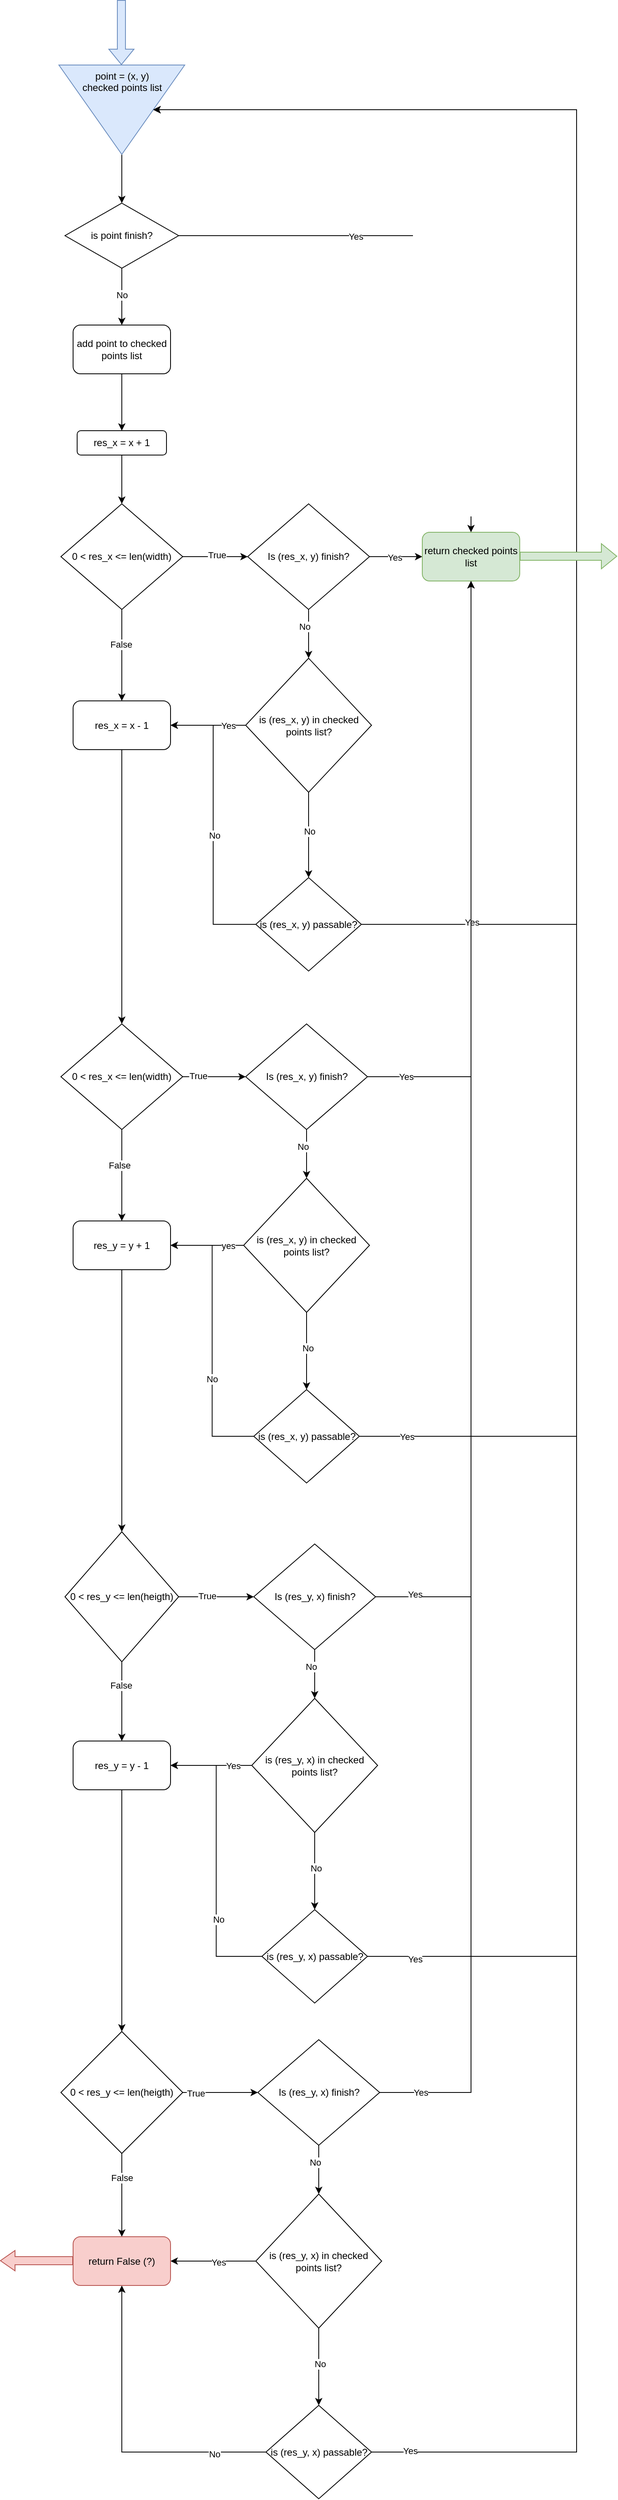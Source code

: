 <mxfile version="24.0.4" type="device">
  <diagram name="Страница — 1" id="y6kOXEvYQBEln-1C2adg">
    <mxGraphModel dx="1050" dy="1832" grid="1" gridSize="10" guides="1" tooltips="1" connect="1" arrows="1" fold="1" page="1" pageScale="1" pageWidth="827" pageHeight="1169" math="0" shadow="0">
      <root>
        <mxCell id="0" />
        <mxCell id="1" parent="0" />
        <mxCell id="VwUzr8KAtOCYi1jI3wio-3" value="" style="edgeStyle=orthogonalEdgeStyle;rounded=0;orthogonalLoop=1;jettySize=auto;html=1;" edge="1" parent="1" source="VwUzr8KAtOCYi1jI3wio-4" target="VwUzr8KAtOCYi1jI3wio-2">
          <mxGeometry relative="1" as="geometry" />
        </mxCell>
        <mxCell id="VwUzr8KAtOCYi1jI3wio-1" value="add point to checked points list" style="rounded=1;whiteSpace=wrap;html=1;" vertex="1" parent="1">
          <mxGeometry x="160" y="10" width="120" height="60" as="geometry" />
        </mxCell>
        <mxCell id="VwUzr8KAtOCYi1jI3wio-7" value="" style="edgeStyle=orthogonalEdgeStyle;rounded=0;orthogonalLoop=1;jettySize=auto;html=1;" edge="1" parent="1" source="VwUzr8KAtOCYi1jI3wio-2" target="VwUzr8KAtOCYi1jI3wio-6">
          <mxGeometry relative="1" as="geometry" />
        </mxCell>
        <mxCell id="VwUzr8KAtOCYi1jI3wio-10" value="True" style="edgeLabel;html=1;align=center;verticalAlign=middle;resizable=0;points=[];" vertex="1" connectable="0" parent="VwUzr8KAtOCYi1jI3wio-7">
          <mxGeometry x="0.055" y="2" relative="1" as="geometry">
            <mxPoint as="offset" />
          </mxGeometry>
        </mxCell>
        <mxCell id="VwUzr8KAtOCYi1jI3wio-32" style="edgeStyle=orthogonalEdgeStyle;rounded=0;orthogonalLoop=1;jettySize=auto;html=1;exitX=0.5;exitY=1;exitDx=0;exitDy=0;entryX=0.5;entryY=0;entryDx=0;entryDy=0;" edge="1" parent="1" source="VwUzr8KAtOCYi1jI3wio-2" target="VwUzr8KAtOCYi1jI3wio-31">
          <mxGeometry relative="1" as="geometry" />
        </mxCell>
        <mxCell id="VwUzr8KAtOCYi1jI3wio-33" value="False" style="edgeLabel;html=1;align=center;verticalAlign=middle;resizable=0;points=[];" vertex="1" connectable="0" parent="VwUzr8KAtOCYi1jI3wio-32">
          <mxGeometry x="-0.247" y="-1" relative="1" as="geometry">
            <mxPoint as="offset" />
          </mxGeometry>
        </mxCell>
        <mxCell id="VwUzr8KAtOCYi1jI3wio-2" value="0 &amp;lt; res_x &amp;lt;= len(width)" style="rhombus;whiteSpace=wrap;html=1;rounded=0;" vertex="1" parent="1">
          <mxGeometry x="145" y="230" width="150" height="130" as="geometry" />
        </mxCell>
        <mxCell id="VwUzr8KAtOCYi1jI3wio-5" value="" style="edgeStyle=orthogonalEdgeStyle;rounded=0;orthogonalLoop=1;jettySize=auto;html=1;exitX=0.5;exitY=1;exitDx=0;exitDy=0;" edge="1" parent="1" source="VwUzr8KAtOCYi1jI3wio-1" target="VwUzr8KAtOCYi1jI3wio-4">
          <mxGeometry relative="1" as="geometry">
            <mxPoint x="220" y="140" as="sourcePoint" />
            <mxPoint x="220" y="230" as="targetPoint" />
          </mxGeometry>
        </mxCell>
        <mxCell id="VwUzr8KAtOCYi1jI3wio-4" value="res_x = x + 1" style="text;html=1;align=center;verticalAlign=middle;whiteSpace=wrap;rounded=1;strokeColor=default;" vertex="1" parent="1">
          <mxGeometry x="165" y="140" width="110" height="30" as="geometry" />
        </mxCell>
        <mxCell id="VwUzr8KAtOCYi1jI3wio-12" value="" style="edgeStyle=orthogonalEdgeStyle;rounded=0;orthogonalLoop=1;jettySize=auto;html=1;exitX=1;exitY=0.5;exitDx=0;exitDy=0;" edge="1" parent="1" source="VwUzr8KAtOCYi1jI3wio-6" target="VwUzr8KAtOCYi1jI3wio-11">
          <mxGeometry relative="1" as="geometry" />
        </mxCell>
        <mxCell id="VwUzr8KAtOCYi1jI3wio-13" value="Yes" style="edgeLabel;html=1;align=center;verticalAlign=middle;resizable=0;points=[];" vertex="1" connectable="0" parent="VwUzr8KAtOCYi1jI3wio-12">
          <mxGeometry x="-0.065" y="-1" relative="1" as="geometry">
            <mxPoint as="offset" />
          </mxGeometry>
        </mxCell>
        <mxCell id="VwUzr8KAtOCYi1jI3wio-15" value="" style="edgeStyle=orthogonalEdgeStyle;rounded=0;orthogonalLoop=1;jettySize=auto;html=1;" edge="1" parent="1" source="VwUzr8KAtOCYi1jI3wio-40" target="VwUzr8KAtOCYi1jI3wio-14">
          <mxGeometry relative="1" as="geometry" />
        </mxCell>
        <mxCell id="VwUzr8KAtOCYi1jI3wio-43" value="No" style="edgeLabel;html=1;align=center;verticalAlign=middle;resizable=0;points=[];" vertex="1" connectable="0" parent="VwUzr8KAtOCYi1jI3wio-15">
          <mxGeometry x="-0.085" y="1" relative="1" as="geometry">
            <mxPoint as="offset" />
          </mxGeometry>
        </mxCell>
        <mxCell id="VwUzr8KAtOCYi1jI3wio-6" value="Is (res_x, y) finish?" style="rhombus;whiteSpace=wrap;html=1;rounded=0;" vertex="1" parent="1">
          <mxGeometry x="375" y="230" width="150" height="130" as="geometry" />
        </mxCell>
        <mxCell id="VwUzr8KAtOCYi1jI3wio-11" value="return checked points list" style="whiteSpace=wrap;html=1;rounded=1;fillColor=#d5e8d4;strokeColor=#82b366;" vertex="1" parent="1">
          <mxGeometry x="590" y="265" width="120" height="60" as="geometry" />
        </mxCell>
        <mxCell id="VwUzr8KAtOCYi1jI3wio-26" style="edgeStyle=orthogonalEdgeStyle;rounded=0;orthogonalLoop=1;jettySize=auto;html=1;exitX=1;exitY=0.5;exitDx=0;exitDy=0;" edge="1" parent="1" source="VwUzr8KAtOCYi1jI3wio-14" target="VwUzr8KAtOCYi1jI3wio-24">
          <mxGeometry relative="1" as="geometry">
            <mxPoint x="520" y="508" as="sourcePoint" />
            <Array as="points">
              <mxPoint x="780" y="748" />
              <mxPoint x="780" y="-255" />
            </Array>
          </mxGeometry>
        </mxCell>
        <mxCell id="VwUzr8KAtOCYi1jI3wio-27" value="Yes" style="edgeLabel;html=1;align=center;verticalAlign=middle;resizable=0;points=[];" vertex="1" connectable="0" parent="VwUzr8KAtOCYi1jI3wio-26">
          <mxGeometry x="-0.848" y="3" relative="1" as="geometry">
            <mxPoint as="offset" />
          </mxGeometry>
        </mxCell>
        <mxCell id="VwUzr8KAtOCYi1jI3wio-30" value="" style="edgeStyle=orthogonalEdgeStyle;rounded=0;orthogonalLoop=1;jettySize=auto;html=1;entryX=1;entryY=0.5;entryDx=0;entryDy=0;" edge="1" parent="1" source="VwUzr8KAtOCYi1jI3wio-14" target="VwUzr8KAtOCYi1jI3wio-31">
          <mxGeometry relative="1" as="geometry" />
        </mxCell>
        <mxCell id="VwUzr8KAtOCYi1jI3wio-35" value="No" style="edgeLabel;html=1;align=center;verticalAlign=middle;resizable=0;points=[];" vertex="1" connectable="0" parent="VwUzr8KAtOCYi1jI3wio-30">
          <mxGeometry x="-0.074" y="-1" relative="1" as="geometry">
            <mxPoint as="offset" />
          </mxGeometry>
        </mxCell>
        <mxCell id="VwUzr8KAtOCYi1jI3wio-14" value="is (res_x, y) passable?" style="rhombus;whiteSpace=wrap;html=1;rounded=0;" vertex="1" parent="1">
          <mxGeometry x="385" y="690" width="130" height="115" as="geometry" />
        </mxCell>
        <mxCell id="VwUzr8KAtOCYi1jI3wio-20" style="edgeStyle=orthogonalEdgeStyle;rounded=0;orthogonalLoop=1;jettySize=auto;html=1;exitX=1;exitY=0.5;exitDx=0;exitDy=0;entryX=0.5;entryY=0;entryDx=0;entryDy=0;" edge="1" parent="1" source="VwUzr8KAtOCYi1jI3wio-17" target="VwUzr8KAtOCYi1jI3wio-11">
          <mxGeometry relative="1" as="geometry" />
        </mxCell>
        <mxCell id="VwUzr8KAtOCYi1jI3wio-21" value="Yes" style="edgeLabel;html=1;align=center;verticalAlign=middle;resizable=0;points=[];" vertex="1" connectable="0" parent="VwUzr8KAtOCYi1jI3wio-20">
          <mxGeometry x="-0.4" y="-1" relative="1" as="geometry">
            <mxPoint as="offset" />
          </mxGeometry>
        </mxCell>
        <mxCell id="VwUzr8KAtOCYi1jI3wio-22" style="edgeStyle=orthogonalEdgeStyle;rounded=0;orthogonalLoop=1;jettySize=auto;html=1;exitX=0.5;exitY=1;exitDx=0;exitDy=0;" edge="1" parent="1" source="VwUzr8KAtOCYi1jI3wio-17" target="VwUzr8KAtOCYi1jI3wio-1">
          <mxGeometry relative="1" as="geometry" />
        </mxCell>
        <mxCell id="VwUzr8KAtOCYi1jI3wio-23" value="No" style="edgeLabel;html=1;align=center;verticalAlign=middle;resizable=0;points=[];" vertex="1" connectable="0" parent="VwUzr8KAtOCYi1jI3wio-22">
          <mxGeometry x="-0.058" relative="1" as="geometry">
            <mxPoint as="offset" />
          </mxGeometry>
        </mxCell>
        <mxCell id="VwUzr8KAtOCYi1jI3wio-17" value="is point finish?" style="rhombus;whiteSpace=wrap;html=1;" vertex="1" parent="1">
          <mxGeometry x="150" y="-140" width="140" height="80" as="geometry" />
        </mxCell>
        <mxCell id="VwUzr8KAtOCYi1jI3wio-25" style="edgeStyle=orthogonalEdgeStyle;rounded=0;orthogonalLoop=1;jettySize=auto;html=1;exitX=1;exitY=0.5;exitDx=0;exitDy=0;entryX=0.5;entryY=0;entryDx=0;entryDy=0;" edge="1" parent="1" source="VwUzr8KAtOCYi1jI3wio-24" target="VwUzr8KAtOCYi1jI3wio-17">
          <mxGeometry relative="1" as="geometry" />
        </mxCell>
        <mxCell id="VwUzr8KAtOCYi1jI3wio-24" value="point = (x, y)&lt;div&gt;checked points list&lt;/div&gt;" style="triangle;whiteSpace=wrap;html=1;direction=south;verticalAlign=top;fillColor=#dae8fc;strokeColor=#6c8ebf;" vertex="1" parent="1">
          <mxGeometry x="142.5" y="-310" width="155" height="110" as="geometry" />
        </mxCell>
        <mxCell id="VwUzr8KAtOCYi1jI3wio-28" value="" style="shape=flexArrow;endArrow=classic;html=1;rounded=0;fillColor=#dae8fc;strokeColor=#6c8ebf;" edge="1" parent="1">
          <mxGeometry width="50" height="50" relative="1" as="geometry">
            <mxPoint x="219.5" y="-390" as="sourcePoint" />
            <mxPoint x="219.5" y="-310" as="targetPoint" />
          </mxGeometry>
        </mxCell>
        <mxCell id="VwUzr8KAtOCYi1jI3wio-37" style="edgeStyle=orthogonalEdgeStyle;rounded=0;orthogonalLoop=1;jettySize=auto;html=1;exitX=0.5;exitY=1;exitDx=0;exitDy=0;entryX=0.5;entryY=0;entryDx=0;entryDy=0;" edge="1" parent="1" source="VwUzr8KAtOCYi1jI3wio-31" target="VwUzr8KAtOCYi1jI3wio-36">
          <mxGeometry relative="1" as="geometry" />
        </mxCell>
        <mxCell id="VwUzr8KAtOCYi1jI3wio-31" value="res_x = x - 1" style="rounded=1;whiteSpace=wrap;html=1;" vertex="1" parent="1">
          <mxGeometry x="160" y="472.5" width="120" height="60" as="geometry" />
        </mxCell>
        <mxCell id="VwUzr8KAtOCYi1jI3wio-53" style="edgeStyle=orthogonalEdgeStyle;rounded=0;orthogonalLoop=1;jettySize=auto;html=1;exitX=1;exitY=0.5;exitDx=0;exitDy=0;entryX=0;entryY=0.5;entryDx=0;entryDy=0;" edge="1" parent="1" source="VwUzr8KAtOCYi1jI3wio-36" target="VwUzr8KAtOCYi1jI3wio-48">
          <mxGeometry relative="1" as="geometry" />
        </mxCell>
        <mxCell id="VwUzr8KAtOCYi1jI3wio-54" value="True" style="edgeLabel;html=1;align=center;verticalAlign=middle;resizable=0;points=[];" vertex="1" connectable="0" parent="VwUzr8KAtOCYi1jI3wio-53">
          <mxGeometry x="-0.525" y="1" relative="1" as="geometry">
            <mxPoint as="offset" />
          </mxGeometry>
        </mxCell>
        <mxCell id="VwUzr8KAtOCYi1jI3wio-57" value="" style="edgeStyle=orthogonalEdgeStyle;rounded=0;orthogonalLoop=1;jettySize=auto;html=1;" edge="1" parent="1" source="VwUzr8KAtOCYi1jI3wio-36" target="VwUzr8KAtOCYi1jI3wio-56">
          <mxGeometry relative="1" as="geometry" />
        </mxCell>
        <mxCell id="VwUzr8KAtOCYi1jI3wio-79" value="False" style="edgeLabel;html=1;align=center;verticalAlign=middle;resizable=0;points=[];" vertex="1" connectable="0" parent="VwUzr8KAtOCYi1jI3wio-57">
          <mxGeometry x="-0.225" y="-3" relative="1" as="geometry">
            <mxPoint as="offset" />
          </mxGeometry>
        </mxCell>
        <mxCell id="VwUzr8KAtOCYi1jI3wio-36" value="0 &amp;lt; res_x &amp;lt;= len(width)" style="rhombus;whiteSpace=wrap;html=1;rounded=0;" vertex="1" parent="1">
          <mxGeometry x="145" y="870" width="150" height="130" as="geometry" />
        </mxCell>
        <mxCell id="VwUzr8KAtOCYi1jI3wio-41" value="" style="edgeStyle=orthogonalEdgeStyle;rounded=0;orthogonalLoop=1;jettySize=auto;html=1;" edge="1" parent="1" source="VwUzr8KAtOCYi1jI3wio-6" target="VwUzr8KAtOCYi1jI3wio-40">
          <mxGeometry relative="1" as="geometry">
            <mxPoint x="450" y="360" as="sourcePoint" />
            <mxPoint x="445" y="580" as="targetPoint" />
          </mxGeometry>
        </mxCell>
        <mxCell id="VwUzr8KAtOCYi1jI3wio-42" value="No" style="edgeLabel;html=1;align=center;verticalAlign=middle;resizable=0;points=[];" vertex="1" connectable="0" parent="VwUzr8KAtOCYi1jI3wio-41">
          <mxGeometry x="-0.313" y="-5" relative="1" as="geometry">
            <mxPoint as="offset" />
          </mxGeometry>
        </mxCell>
        <mxCell id="VwUzr8KAtOCYi1jI3wio-44" style="edgeStyle=orthogonalEdgeStyle;rounded=0;orthogonalLoop=1;jettySize=auto;html=1;exitX=0;exitY=0.5;exitDx=0;exitDy=0;entryX=1;entryY=0.5;entryDx=0;entryDy=0;" edge="1" parent="1" source="VwUzr8KAtOCYi1jI3wio-40" target="VwUzr8KAtOCYi1jI3wio-31">
          <mxGeometry relative="1" as="geometry" />
        </mxCell>
        <mxCell id="VwUzr8KAtOCYi1jI3wio-45" value="Yes" style="edgeLabel;html=1;align=center;verticalAlign=middle;resizable=0;points=[];" vertex="1" connectable="0" parent="VwUzr8KAtOCYi1jI3wio-44">
          <mxGeometry x="-0.246" y="1" relative="1" as="geometry">
            <mxPoint x="13" y="-1" as="offset" />
          </mxGeometry>
        </mxCell>
        <mxCell id="VwUzr8KAtOCYi1jI3wio-40" value="is (res_x, y) in checked points list?" style="rhombus;whiteSpace=wrap;html=1;rounded=0;" vertex="1" parent="1">
          <mxGeometry x="372.5" y="420" width="155" height="165" as="geometry" />
        </mxCell>
        <mxCell id="VwUzr8KAtOCYi1jI3wio-46" value="" style="edgeStyle=orthogonalEdgeStyle;rounded=0;orthogonalLoop=1;jettySize=auto;html=1;" edge="1" parent="1" source="VwUzr8KAtOCYi1jI3wio-52" target="VwUzr8KAtOCYi1jI3wio-49">
          <mxGeometry relative="1" as="geometry" />
        </mxCell>
        <mxCell id="VwUzr8KAtOCYi1jI3wio-47" value="No" style="edgeLabel;html=1;align=center;verticalAlign=middle;resizable=0;points=[];" vertex="1" connectable="0" parent="VwUzr8KAtOCYi1jI3wio-46">
          <mxGeometry x="-0.085" y="1" relative="1" as="geometry">
            <mxPoint as="offset" />
          </mxGeometry>
        </mxCell>
        <mxCell id="VwUzr8KAtOCYi1jI3wio-55" style="edgeStyle=orthogonalEdgeStyle;rounded=0;orthogonalLoop=1;jettySize=auto;html=1;exitX=1;exitY=0.5;exitDx=0;exitDy=0;entryX=0.5;entryY=1;entryDx=0;entryDy=0;" edge="1" parent="1" source="VwUzr8KAtOCYi1jI3wio-48" target="VwUzr8KAtOCYi1jI3wio-11">
          <mxGeometry relative="1" as="geometry" />
        </mxCell>
        <mxCell id="VwUzr8KAtOCYi1jI3wio-64" value="Yes" style="edgeLabel;html=1;align=center;verticalAlign=middle;resizable=0;points=[];" vertex="1" connectable="0" parent="VwUzr8KAtOCYi1jI3wio-55">
          <mxGeometry x="-0.871" relative="1" as="geometry">
            <mxPoint as="offset" />
          </mxGeometry>
        </mxCell>
        <mxCell id="VwUzr8KAtOCYi1jI3wio-48" value="Is (res_x, y) finish?" style="rhombus;whiteSpace=wrap;html=1;rounded=0;" vertex="1" parent="1">
          <mxGeometry x="372.5" y="870" width="150" height="130" as="geometry" />
        </mxCell>
        <mxCell id="VwUzr8KAtOCYi1jI3wio-60" style="edgeStyle=orthogonalEdgeStyle;rounded=0;orthogonalLoop=1;jettySize=auto;html=1;exitX=0;exitY=0.5;exitDx=0;exitDy=0;entryX=1;entryY=0.5;entryDx=0;entryDy=0;" edge="1" parent="1" source="VwUzr8KAtOCYi1jI3wio-49" target="VwUzr8KAtOCYi1jI3wio-56">
          <mxGeometry relative="1" as="geometry" />
        </mxCell>
        <mxCell id="VwUzr8KAtOCYi1jI3wio-61" value="No" style="edgeLabel;html=1;align=center;verticalAlign=middle;resizable=0;points=[];" vertex="1" connectable="0" parent="VwUzr8KAtOCYi1jI3wio-60">
          <mxGeometry x="-0.276" y="1" relative="1" as="geometry">
            <mxPoint as="offset" />
          </mxGeometry>
        </mxCell>
        <mxCell id="VwUzr8KAtOCYi1jI3wio-49" value="is (res_x, y) passable?" style="rhombus;whiteSpace=wrap;html=1;rounded=0;" vertex="1" parent="1">
          <mxGeometry x="382.5" y="1320" width="130" height="115" as="geometry" />
        </mxCell>
        <mxCell id="VwUzr8KAtOCYi1jI3wio-50" value="" style="edgeStyle=orthogonalEdgeStyle;rounded=0;orthogonalLoop=1;jettySize=auto;html=1;" edge="1" parent="1" source="VwUzr8KAtOCYi1jI3wio-48" target="VwUzr8KAtOCYi1jI3wio-52">
          <mxGeometry relative="1" as="geometry">
            <mxPoint x="447.5" y="1000" as="sourcePoint" />
            <mxPoint x="442.5" y="1220" as="targetPoint" />
          </mxGeometry>
        </mxCell>
        <mxCell id="VwUzr8KAtOCYi1jI3wio-51" value="No" style="edgeLabel;html=1;align=center;verticalAlign=middle;resizable=0;points=[];" vertex="1" connectable="0" parent="VwUzr8KAtOCYi1jI3wio-50">
          <mxGeometry x="-0.313" y="-5" relative="1" as="geometry">
            <mxPoint as="offset" />
          </mxGeometry>
        </mxCell>
        <mxCell id="VwUzr8KAtOCYi1jI3wio-58" style="edgeStyle=orthogonalEdgeStyle;rounded=0;orthogonalLoop=1;jettySize=auto;html=1;exitX=0;exitY=0.5;exitDx=0;exitDy=0;entryX=1;entryY=0.5;entryDx=0;entryDy=0;" edge="1" parent="1" source="VwUzr8KAtOCYi1jI3wio-52" target="VwUzr8KAtOCYi1jI3wio-56">
          <mxGeometry relative="1" as="geometry" />
        </mxCell>
        <mxCell id="VwUzr8KAtOCYi1jI3wio-59" value="yes" style="edgeLabel;html=1;align=center;verticalAlign=middle;resizable=0;points=[];" vertex="1" connectable="0" parent="VwUzr8KAtOCYi1jI3wio-58">
          <mxGeometry x="0.058" relative="1" as="geometry">
            <mxPoint x="28" as="offset" />
          </mxGeometry>
        </mxCell>
        <mxCell id="VwUzr8KAtOCYi1jI3wio-52" value="is (res_x, y) in checked points list?" style="rhombus;whiteSpace=wrap;html=1;rounded=0;" vertex="1" parent="1">
          <mxGeometry x="370" y="1060" width="155" height="165" as="geometry" />
        </mxCell>
        <mxCell id="VwUzr8KAtOCYi1jI3wio-66" value="" style="edgeStyle=orthogonalEdgeStyle;rounded=0;orthogonalLoop=1;jettySize=auto;html=1;" edge="1" parent="1" source="VwUzr8KAtOCYi1jI3wio-56" target="VwUzr8KAtOCYi1jI3wio-65">
          <mxGeometry relative="1" as="geometry" />
        </mxCell>
        <mxCell id="VwUzr8KAtOCYi1jI3wio-56" value="res_y = y + 1" style="whiteSpace=wrap;html=1;rounded=1;" vertex="1" parent="1">
          <mxGeometry x="160" y="1112.5" width="120" height="60" as="geometry" />
        </mxCell>
        <mxCell id="VwUzr8KAtOCYi1jI3wio-62" style="edgeStyle=orthogonalEdgeStyle;rounded=0;orthogonalLoop=1;jettySize=auto;html=1;exitX=1;exitY=0.5;exitDx=0;exitDy=0;entryX=0.5;entryY=0;entryDx=0;entryDy=0;" edge="1" parent="1" source="VwUzr8KAtOCYi1jI3wio-49" target="VwUzr8KAtOCYi1jI3wio-24">
          <mxGeometry relative="1" as="geometry">
            <mxPoint x="575.31" y="1370.5" as="sourcePoint" />
            <mxPoint x="360.0" y="-309.96" as="targetPoint" />
            <Array as="points">
              <mxPoint x="780" y="1378" />
              <mxPoint x="780" y="-255" />
            </Array>
          </mxGeometry>
        </mxCell>
        <mxCell id="VwUzr8KAtOCYi1jI3wio-63" value="Yes" style="edgeLabel;html=1;align=center;verticalAlign=middle;resizable=0;points=[];" vertex="1" connectable="0" parent="VwUzr8KAtOCYi1jI3wio-62">
          <mxGeometry x="-0.952" relative="1" as="geometry">
            <mxPoint as="offset" />
          </mxGeometry>
        </mxCell>
        <mxCell id="VwUzr8KAtOCYi1jI3wio-75" style="edgeStyle=orthogonalEdgeStyle;rounded=0;orthogonalLoop=1;jettySize=auto;html=1;exitX=1;exitY=0.5;exitDx=0;exitDy=0;" edge="1" parent="1" source="VwUzr8KAtOCYi1jI3wio-65" target="VwUzr8KAtOCYi1jI3wio-69">
          <mxGeometry relative="1" as="geometry" />
        </mxCell>
        <mxCell id="VwUzr8KAtOCYi1jI3wio-76" value="True" style="edgeLabel;html=1;align=center;verticalAlign=middle;resizable=0;points=[];" vertex="1" connectable="0" parent="VwUzr8KAtOCYi1jI3wio-75">
          <mxGeometry x="-0.256" y="1" relative="1" as="geometry">
            <mxPoint as="offset" />
          </mxGeometry>
        </mxCell>
        <mxCell id="VwUzr8KAtOCYi1jI3wio-81" value="" style="edgeStyle=orthogonalEdgeStyle;rounded=0;orthogonalLoop=1;jettySize=auto;html=1;" edge="1" parent="1" source="VwUzr8KAtOCYi1jI3wio-65" target="VwUzr8KAtOCYi1jI3wio-80">
          <mxGeometry relative="1" as="geometry" />
        </mxCell>
        <mxCell id="VwUzr8KAtOCYi1jI3wio-82" value="False" style="edgeLabel;html=1;align=center;verticalAlign=middle;resizable=0;points=[];" vertex="1" connectable="0" parent="VwUzr8KAtOCYi1jI3wio-81">
          <mxGeometry x="-0.406" y="-1" relative="1" as="geometry">
            <mxPoint as="offset" />
          </mxGeometry>
        </mxCell>
        <mxCell id="VwUzr8KAtOCYi1jI3wio-65" value="0 &amp;lt; res_y &amp;lt;= len(heigth)" style="rhombus;whiteSpace=wrap;html=1;rounded=0;" vertex="1" parent="1">
          <mxGeometry x="150" y="1495" width="140" height="160" as="geometry" />
        </mxCell>
        <mxCell id="VwUzr8KAtOCYi1jI3wio-67" value="" style="edgeStyle=orthogonalEdgeStyle;rounded=0;orthogonalLoop=1;jettySize=auto;html=1;" edge="1" parent="1" source="VwUzr8KAtOCYi1jI3wio-74" target="VwUzr8KAtOCYi1jI3wio-70">
          <mxGeometry relative="1" as="geometry" />
        </mxCell>
        <mxCell id="VwUzr8KAtOCYi1jI3wio-68" value="No" style="edgeLabel;html=1;align=center;verticalAlign=middle;resizable=0;points=[];" vertex="1" connectable="0" parent="VwUzr8KAtOCYi1jI3wio-67">
          <mxGeometry x="-0.085" y="1" relative="1" as="geometry">
            <mxPoint as="offset" />
          </mxGeometry>
        </mxCell>
        <mxCell id="VwUzr8KAtOCYi1jI3wio-77" style="edgeStyle=orthogonalEdgeStyle;rounded=0;orthogonalLoop=1;jettySize=auto;html=1;exitX=1;exitY=0.5;exitDx=0;exitDy=0;entryX=0.5;entryY=1;entryDx=0;entryDy=0;" edge="1" parent="1" source="VwUzr8KAtOCYi1jI3wio-69" target="VwUzr8KAtOCYi1jI3wio-11">
          <mxGeometry relative="1" as="geometry" />
        </mxCell>
        <mxCell id="VwUzr8KAtOCYi1jI3wio-78" value="Yes" style="edgeLabel;html=1;align=center;verticalAlign=middle;resizable=0;points=[];" vertex="1" connectable="0" parent="VwUzr8KAtOCYi1jI3wio-77">
          <mxGeometry x="-0.929" y="3" relative="1" as="geometry">
            <mxPoint as="offset" />
          </mxGeometry>
        </mxCell>
        <mxCell id="VwUzr8KAtOCYi1jI3wio-69" value="Is (res_y, x) finish?" style="rhombus;whiteSpace=wrap;html=1;rounded=0;" vertex="1" parent="1">
          <mxGeometry x="382.5" y="1510" width="150" height="130" as="geometry" />
        </mxCell>
        <mxCell id="VwUzr8KAtOCYi1jI3wio-88" style="edgeStyle=orthogonalEdgeStyle;rounded=0;orthogonalLoop=1;jettySize=auto;html=1;exitX=0;exitY=0.5;exitDx=0;exitDy=0;entryX=1;entryY=0.5;entryDx=0;entryDy=0;" edge="1" parent="1" source="VwUzr8KAtOCYi1jI3wio-70" target="VwUzr8KAtOCYi1jI3wio-80">
          <mxGeometry relative="1" as="geometry" />
        </mxCell>
        <mxCell id="VwUzr8KAtOCYi1jI3wio-89" value="No" style="edgeLabel;html=1;align=center;verticalAlign=middle;resizable=0;points=[];" vertex="1" connectable="0" parent="VwUzr8KAtOCYi1jI3wio-88">
          <mxGeometry x="-0.412" y="-2" relative="1" as="geometry">
            <mxPoint as="offset" />
          </mxGeometry>
        </mxCell>
        <mxCell id="VwUzr8KAtOCYi1jI3wio-112" style="edgeStyle=orthogonalEdgeStyle;rounded=0;orthogonalLoop=1;jettySize=auto;html=1;exitX=1;exitY=0.5;exitDx=0;exitDy=0;entryX=0.5;entryY=0;entryDx=0;entryDy=0;" edge="1" parent="1" source="VwUzr8KAtOCYi1jI3wio-70" target="VwUzr8KAtOCYi1jI3wio-24">
          <mxGeometry relative="1" as="geometry">
            <Array as="points">
              <mxPoint x="780" y="2018" />
              <mxPoint x="780" y="-255" />
            </Array>
          </mxGeometry>
        </mxCell>
        <mxCell id="VwUzr8KAtOCYi1jI3wio-114" value="Yes" style="edgeLabel;html=1;align=center;verticalAlign=middle;resizable=0;points=[];" vertex="1" connectable="0" parent="VwUzr8KAtOCYi1jI3wio-112">
          <mxGeometry x="-0.962" y="-3" relative="1" as="geometry">
            <mxPoint as="offset" />
          </mxGeometry>
        </mxCell>
        <mxCell id="VwUzr8KAtOCYi1jI3wio-70" value="is (res_y, x) passable?" style="rhombus;whiteSpace=wrap;html=1;rounded=0;" vertex="1" parent="1">
          <mxGeometry x="392.5" y="1960" width="130" height="115" as="geometry" />
        </mxCell>
        <mxCell id="VwUzr8KAtOCYi1jI3wio-71" value="" style="edgeStyle=orthogonalEdgeStyle;rounded=0;orthogonalLoop=1;jettySize=auto;html=1;" edge="1" parent="1" source="VwUzr8KAtOCYi1jI3wio-69" target="VwUzr8KAtOCYi1jI3wio-74">
          <mxGeometry relative="1" as="geometry">
            <mxPoint x="457.5" y="1640" as="sourcePoint" />
            <mxPoint x="452.5" y="1860" as="targetPoint" />
          </mxGeometry>
        </mxCell>
        <mxCell id="VwUzr8KAtOCYi1jI3wio-72" value="No" style="edgeLabel;html=1;align=center;verticalAlign=middle;resizable=0;points=[];" vertex="1" connectable="0" parent="VwUzr8KAtOCYi1jI3wio-71">
          <mxGeometry x="-0.313" y="-5" relative="1" as="geometry">
            <mxPoint as="offset" />
          </mxGeometry>
        </mxCell>
        <mxCell id="VwUzr8KAtOCYi1jI3wio-85" style="edgeStyle=orthogonalEdgeStyle;rounded=0;orthogonalLoop=1;jettySize=auto;html=1;exitX=0;exitY=0.5;exitDx=0;exitDy=0;entryX=1;entryY=0.5;entryDx=0;entryDy=0;" edge="1" parent="1" source="VwUzr8KAtOCYi1jI3wio-74" target="VwUzr8KAtOCYi1jI3wio-80">
          <mxGeometry relative="1" as="geometry">
            <Array as="points">
              <mxPoint x="340" y="1783" />
              <mxPoint x="340" y="1783" />
            </Array>
          </mxGeometry>
        </mxCell>
        <mxCell id="VwUzr8KAtOCYi1jI3wio-87" value="Yes" style="edgeLabel;html=1;align=center;verticalAlign=middle;resizable=0;points=[];" vertex="1" connectable="0" parent="VwUzr8KAtOCYi1jI3wio-85">
          <mxGeometry x="-0.528" relative="1" as="geometry">
            <mxPoint as="offset" />
          </mxGeometry>
        </mxCell>
        <mxCell id="VwUzr8KAtOCYi1jI3wio-74" value="is (res_y, x) in checked points list?" style="rhombus;whiteSpace=wrap;html=1;rounded=0;" vertex="1" parent="1">
          <mxGeometry x="380" y="1700" width="155" height="165" as="geometry" />
        </mxCell>
        <mxCell id="VwUzr8KAtOCYi1jI3wio-84" value="" style="edgeStyle=orthogonalEdgeStyle;rounded=0;orthogonalLoop=1;jettySize=auto;html=1;" edge="1" parent="1" source="VwUzr8KAtOCYi1jI3wio-80" target="VwUzr8KAtOCYi1jI3wio-83">
          <mxGeometry relative="1" as="geometry" />
        </mxCell>
        <mxCell id="VwUzr8KAtOCYi1jI3wio-80" value="res_y = y - 1" style="whiteSpace=wrap;html=1;rounded=1;" vertex="1" parent="1">
          <mxGeometry x="160" y="1752.5" width="120" height="60" as="geometry" />
        </mxCell>
        <mxCell id="VwUzr8KAtOCYi1jI3wio-101" style="edgeStyle=orthogonalEdgeStyle;rounded=0;orthogonalLoop=1;jettySize=auto;html=1;exitX=1;exitY=0.5;exitDx=0;exitDy=0;entryX=0;entryY=0.5;entryDx=0;entryDy=0;" edge="1" parent="1" source="VwUzr8KAtOCYi1jI3wio-83" target="VwUzr8KAtOCYi1jI3wio-94">
          <mxGeometry relative="1" as="geometry">
            <Array as="points">
              <mxPoint x="340" y="2185" />
              <mxPoint x="340" y="2185" />
            </Array>
          </mxGeometry>
        </mxCell>
        <mxCell id="VwUzr8KAtOCYi1jI3wio-102" value="True" style="edgeLabel;html=1;align=center;verticalAlign=middle;resizable=0;points=[];" vertex="1" connectable="0" parent="VwUzr8KAtOCYi1jI3wio-101">
          <mxGeometry x="-0.662" y="-1" relative="1" as="geometry">
            <mxPoint as="offset" />
          </mxGeometry>
        </mxCell>
        <mxCell id="VwUzr8KAtOCYi1jI3wio-106" value="" style="edgeStyle=orthogonalEdgeStyle;rounded=0;orthogonalLoop=1;jettySize=auto;html=1;" edge="1" parent="1" source="VwUzr8KAtOCYi1jI3wio-83" target="VwUzr8KAtOCYi1jI3wio-105">
          <mxGeometry relative="1" as="geometry" />
        </mxCell>
        <mxCell id="VwUzr8KAtOCYi1jI3wio-107" value="False" style="edgeLabel;html=1;align=center;verticalAlign=middle;resizable=0;points=[];" vertex="1" connectable="0" parent="VwUzr8KAtOCYi1jI3wio-106">
          <mxGeometry x="-0.427" relative="1" as="geometry">
            <mxPoint as="offset" />
          </mxGeometry>
        </mxCell>
        <mxCell id="VwUzr8KAtOCYi1jI3wio-83" value="0 &amp;lt; res_y &amp;lt;= len(heigth)" style="rhombus;whiteSpace=wrap;html=1;rounded=0;" vertex="1" parent="1">
          <mxGeometry x="145" y="2110" width="150" height="150" as="geometry" />
        </mxCell>
        <mxCell id="VwUzr8KAtOCYi1jI3wio-91" value="" style="edgeStyle=orthogonalEdgeStyle;rounded=0;orthogonalLoop=1;jettySize=auto;html=1;" edge="1" parent="1" source="VwUzr8KAtOCYi1jI3wio-100" target="VwUzr8KAtOCYi1jI3wio-96">
          <mxGeometry relative="1" as="geometry" />
        </mxCell>
        <mxCell id="VwUzr8KAtOCYi1jI3wio-92" value="No" style="edgeLabel;html=1;align=center;verticalAlign=middle;resizable=0;points=[];" vertex="1" connectable="0" parent="VwUzr8KAtOCYi1jI3wio-91">
          <mxGeometry x="-0.085" y="1" relative="1" as="geometry">
            <mxPoint as="offset" />
          </mxGeometry>
        </mxCell>
        <mxCell id="VwUzr8KAtOCYi1jI3wio-103" style="edgeStyle=orthogonalEdgeStyle;rounded=0;orthogonalLoop=1;jettySize=auto;html=1;exitX=1;exitY=0.5;exitDx=0;exitDy=0;entryX=0.5;entryY=1;entryDx=0;entryDy=0;" edge="1" parent="1" source="VwUzr8KAtOCYi1jI3wio-94" target="VwUzr8KAtOCYi1jI3wio-11">
          <mxGeometry relative="1" as="geometry" />
        </mxCell>
        <mxCell id="VwUzr8KAtOCYi1jI3wio-104" value="Yes" style="edgeLabel;html=1;align=center;verticalAlign=middle;resizable=0;points=[];" vertex="1" connectable="0" parent="VwUzr8KAtOCYi1jI3wio-103">
          <mxGeometry x="-0.949" relative="1" as="geometry">
            <mxPoint as="offset" />
          </mxGeometry>
        </mxCell>
        <mxCell id="VwUzr8KAtOCYi1jI3wio-94" value="Is (res_y, x) finish?" style="rhombus;whiteSpace=wrap;html=1;rounded=0;" vertex="1" parent="1">
          <mxGeometry x="387.5" y="2120" width="150" height="130" as="geometry" />
        </mxCell>
        <mxCell id="VwUzr8KAtOCYi1jI3wio-110" style="edgeStyle=orthogonalEdgeStyle;rounded=0;orthogonalLoop=1;jettySize=auto;html=1;exitX=0;exitY=0.5;exitDx=0;exitDy=0;entryX=0.5;entryY=1;entryDx=0;entryDy=0;" edge="1" parent="1" source="VwUzr8KAtOCYi1jI3wio-96" target="VwUzr8KAtOCYi1jI3wio-105">
          <mxGeometry relative="1" as="geometry" />
        </mxCell>
        <mxCell id="VwUzr8KAtOCYi1jI3wio-111" value="No" style="edgeLabel;html=1;align=center;verticalAlign=middle;resizable=0;points=[];" vertex="1" connectable="0" parent="VwUzr8KAtOCYi1jI3wio-110">
          <mxGeometry x="-0.665" y="2" relative="1" as="geometry">
            <mxPoint as="offset" />
          </mxGeometry>
        </mxCell>
        <mxCell id="VwUzr8KAtOCYi1jI3wio-115" style="edgeStyle=orthogonalEdgeStyle;rounded=0;orthogonalLoop=1;jettySize=auto;html=1;exitX=1;exitY=0.5;exitDx=0;exitDy=0;entryX=0.5;entryY=0;entryDx=0;entryDy=0;" edge="1" parent="1" source="VwUzr8KAtOCYi1jI3wio-96" target="VwUzr8KAtOCYi1jI3wio-24">
          <mxGeometry relative="1" as="geometry">
            <Array as="points">
              <mxPoint x="780" y="2628" />
              <mxPoint x="780" y="-255" />
            </Array>
          </mxGeometry>
        </mxCell>
        <mxCell id="VwUzr8KAtOCYi1jI3wio-116" value="Yes" style="edgeLabel;html=1;align=center;verticalAlign=middle;resizable=0;points=[];" vertex="1" connectable="0" parent="VwUzr8KAtOCYi1jI3wio-115">
          <mxGeometry x="-0.974" y="2" relative="1" as="geometry">
            <mxPoint as="offset" />
          </mxGeometry>
        </mxCell>
        <mxCell id="VwUzr8KAtOCYi1jI3wio-96" value="is (res_y, x) passable?" style="rhombus;whiteSpace=wrap;html=1;rounded=0;" vertex="1" parent="1">
          <mxGeometry x="397.5" y="2570" width="130" height="115" as="geometry" />
        </mxCell>
        <mxCell id="VwUzr8KAtOCYi1jI3wio-97" value="" style="edgeStyle=orthogonalEdgeStyle;rounded=0;orthogonalLoop=1;jettySize=auto;html=1;" edge="1" parent="1" source="VwUzr8KAtOCYi1jI3wio-94" target="VwUzr8KAtOCYi1jI3wio-100">
          <mxGeometry relative="1" as="geometry">
            <mxPoint x="462.5" y="2250" as="sourcePoint" />
            <mxPoint x="457.5" y="2470" as="targetPoint" />
          </mxGeometry>
        </mxCell>
        <mxCell id="VwUzr8KAtOCYi1jI3wio-98" value="No" style="edgeLabel;html=1;align=center;verticalAlign=middle;resizable=0;points=[];" vertex="1" connectable="0" parent="VwUzr8KAtOCYi1jI3wio-97">
          <mxGeometry x="-0.313" y="-5" relative="1" as="geometry">
            <mxPoint as="offset" />
          </mxGeometry>
        </mxCell>
        <mxCell id="VwUzr8KAtOCYi1jI3wio-108" style="edgeStyle=orthogonalEdgeStyle;rounded=0;orthogonalLoop=1;jettySize=auto;html=1;exitX=0;exitY=0.5;exitDx=0;exitDy=0;entryX=1;entryY=0.5;entryDx=0;entryDy=0;" edge="1" parent="1" source="VwUzr8KAtOCYi1jI3wio-100" target="VwUzr8KAtOCYi1jI3wio-105">
          <mxGeometry relative="1" as="geometry" />
        </mxCell>
        <mxCell id="VwUzr8KAtOCYi1jI3wio-109" value="Yes" style="edgeLabel;html=1;align=center;verticalAlign=middle;resizable=0;points=[];" vertex="1" connectable="0" parent="VwUzr8KAtOCYi1jI3wio-108">
          <mxGeometry x="-0.112" y="1" relative="1" as="geometry">
            <mxPoint as="offset" />
          </mxGeometry>
        </mxCell>
        <mxCell id="VwUzr8KAtOCYi1jI3wio-100" value="is (res_y, x) in checked points list?" style="rhombus;whiteSpace=wrap;html=1;rounded=0;" vertex="1" parent="1">
          <mxGeometry x="385" y="2310" width="155" height="165" as="geometry" />
        </mxCell>
        <mxCell id="VwUzr8KAtOCYi1jI3wio-105" value="return False (?)" style="whiteSpace=wrap;html=1;rounded=1;fillColor=#f8cecc;strokeColor=#b85450;" vertex="1" parent="1">
          <mxGeometry x="160" y="2362.5" width="120" height="60" as="geometry" />
        </mxCell>
        <mxCell id="VwUzr8KAtOCYi1jI3wio-117" value="" style="shape=flexArrow;endArrow=classic;html=1;rounded=0;endWidth=14;endSize=5.67;fillColor=#f8cecc;strokeColor=#b85450;" edge="1" parent="1">
          <mxGeometry width="50" height="50" relative="1" as="geometry">
            <mxPoint x="160" y="2392" as="sourcePoint" />
            <mxPoint x="70" y="2392" as="targetPoint" />
          </mxGeometry>
        </mxCell>
        <mxCell id="VwUzr8KAtOCYi1jI3wio-120" value="" style="shape=flexArrow;endArrow=classic;html=1;rounded=0;fillColor=#d5e8d4;strokeColor=#82b366;" edge="1" parent="1">
          <mxGeometry width="50" height="50" relative="1" as="geometry">
            <mxPoint x="710" y="294.5" as="sourcePoint" />
            <mxPoint x="830" y="294.5" as="targetPoint" />
          </mxGeometry>
        </mxCell>
      </root>
    </mxGraphModel>
  </diagram>
</mxfile>
